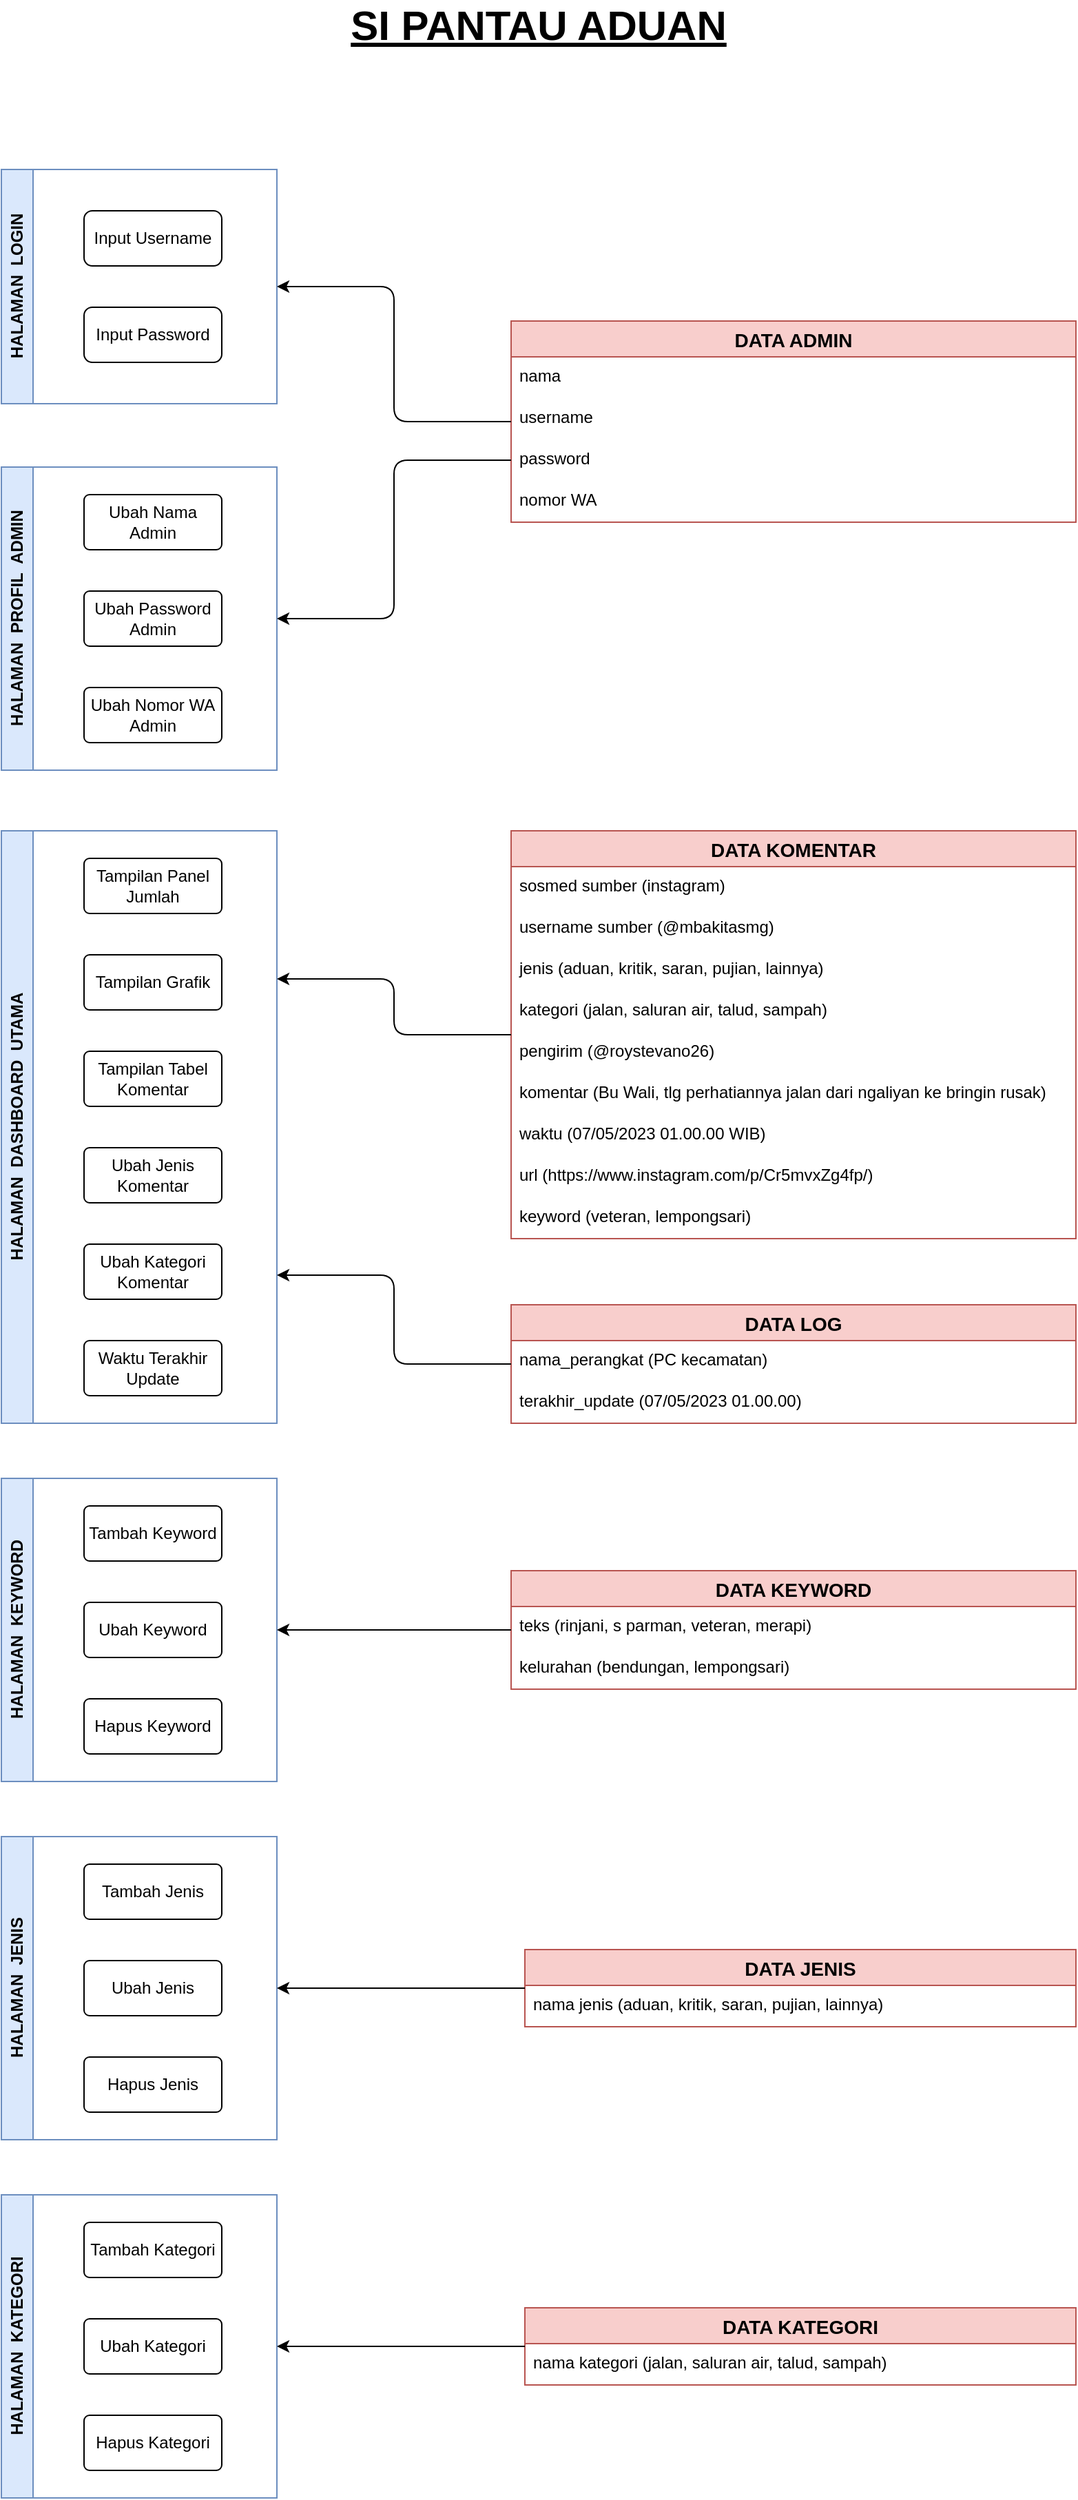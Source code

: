 <mxfile version="20.8.23" type="github">
  <diagram name="Page-1" id="fVVjiYOLdEUY9FC_VoC7">
    <mxGraphModel dx="1434" dy="1888" grid="1" gridSize="10" guides="1" tooltips="1" connect="1" arrows="1" fold="1" page="1" pageScale="1" pageWidth="850" pageHeight="1100" math="0" shadow="0">
      <root>
        <mxCell id="0" />
        <mxCell id="1" parent="0" />
        <mxCell id="ikwo513gBpJAwrxkAki0-43" value="DATA KOMENTAR" style="swimlane;fontStyle=1;childLayout=stackLayout;horizontal=1;startSize=26;horizontalStack=0;resizeParent=1;resizeParentMax=0;resizeLast=0;collapsible=1;marginBottom=0;align=center;fontSize=14;fillColor=#f8cecc;strokeColor=#b85450;" vertex="1" parent="1">
          <mxGeometry x="405" y="120" width="410" height="296" as="geometry" />
        </mxCell>
        <mxCell id="ikwo513gBpJAwrxkAki0-44" value="sosmed sumber (instagram)" style="text;strokeColor=none;fillColor=none;spacingLeft=4;spacingRight=4;overflow=hidden;rotatable=0;points=[[0,0.5],[1,0.5]];portConstraint=eastwest;fontSize=12;" vertex="1" parent="ikwo513gBpJAwrxkAki0-43">
          <mxGeometry y="26" width="410" height="30" as="geometry" />
        </mxCell>
        <mxCell id="ikwo513gBpJAwrxkAki0-45" value="username sumber (@mbakitasmg)" style="text;strokeColor=none;fillColor=none;spacingLeft=4;spacingRight=4;overflow=hidden;rotatable=0;points=[[0,0.5],[1,0.5]];portConstraint=eastwest;fontSize=12;" vertex="1" parent="ikwo513gBpJAwrxkAki0-43">
          <mxGeometry y="56" width="410" height="30" as="geometry" />
        </mxCell>
        <mxCell id="ikwo513gBpJAwrxkAki0-46" value="jenis (aduan, kritik, saran, pujian, lainnya)" style="text;strokeColor=none;fillColor=none;spacingLeft=4;spacingRight=4;overflow=hidden;rotatable=0;points=[[0,0.5],[1,0.5]];portConstraint=eastwest;fontSize=12;" vertex="1" parent="ikwo513gBpJAwrxkAki0-43">
          <mxGeometry y="86" width="410" height="30" as="geometry" />
        </mxCell>
        <mxCell id="ikwo513gBpJAwrxkAki0-47" value="kategori (jalan, saluran air, talud, sampah)" style="text;strokeColor=none;fillColor=none;spacingLeft=4;spacingRight=4;overflow=hidden;rotatable=0;points=[[0,0.5],[1,0.5]];portConstraint=eastwest;fontSize=12;" vertex="1" parent="ikwo513gBpJAwrxkAki0-43">
          <mxGeometry y="116" width="410" height="30" as="geometry" />
        </mxCell>
        <mxCell id="ikwo513gBpJAwrxkAki0-49" value="pengirim (@roystevano26)" style="text;strokeColor=none;fillColor=none;spacingLeft=4;spacingRight=4;overflow=hidden;rotatable=0;points=[[0,0.5],[1,0.5]];portConstraint=eastwest;fontSize=12;" vertex="1" parent="ikwo513gBpJAwrxkAki0-43">
          <mxGeometry y="146" width="410" height="30" as="geometry" />
        </mxCell>
        <mxCell id="ikwo513gBpJAwrxkAki0-50" value="komentar (Bu Wali, tlg perhatiannya jalan dari ngaliyan ke bringin rusak)" style="text;strokeColor=none;fillColor=none;spacingLeft=4;spacingRight=4;overflow=hidden;rotatable=0;points=[[0,0.5],[1,0.5]];portConstraint=eastwest;fontSize=12;" vertex="1" parent="ikwo513gBpJAwrxkAki0-43">
          <mxGeometry y="176" width="410" height="30" as="geometry" />
        </mxCell>
        <mxCell id="ikwo513gBpJAwrxkAki0-51" value="waktu (07/05/2023 01.00.00 WIB)" style="text;strokeColor=none;fillColor=none;spacingLeft=4;spacingRight=4;overflow=hidden;rotatable=0;points=[[0,0.5],[1,0.5]];portConstraint=eastwest;fontSize=12;" vertex="1" parent="ikwo513gBpJAwrxkAki0-43">
          <mxGeometry y="206" width="410" height="30" as="geometry" />
        </mxCell>
        <mxCell id="ikwo513gBpJAwrxkAki0-52" value="url (https://www.instagram.com/p/Cr5mvxZg4fp/)" style="text;strokeColor=none;fillColor=none;spacingLeft=4;spacingRight=4;overflow=hidden;rotatable=0;points=[[0,0.5],[1,0.5]];portConstraint=eastwest;fontSize=12;" vertex="1" parent="ikwo513gBpJAwrxkAki0-43">
          <mxGeometry y="236" width="410" height="30" as="geometry" />
        </mxCell>
        <mxCell id="ikwo513gBpJAwrxkAki0-75" value="keyword (veteran, lempongsari)" style="text;strokeColor=none;fillColor=none;spacingLeft=4;spacingRight=4;overflow=hidden;rotatable=0;points=[[0,0.5],[1,0.5]];portConstraint=eastwest;fontSize=12;" vertex="1" parent="ikwo513gBpJAwrxkAki0-43">
          <mxGeometry y="266" width="410" height="30" as="geometry" />
        </mxCell>
        <mxCell id="ikwo513gBpJAwrxkAki0-56" value="HALAMAN&amp;nbsp; LOGIN" style="swimlane;horizontal=0;whiteSpace=wrap;html=1;rounded=0;fillColor=#dae8fc;strokeColor=#6c8ebf;" vertex="1" parent="1">
          <mxGeometry x="35" y="-360" width="200" height="170" as="geometry">
            <mxRectangle x="10" y="-360" width="40" height="130" as="alternateBounds" />
          </mxGeometry>
        </mxCell>
        <mxCell id="ikwo513gBpJAwrxkAki0-13" value="Input Username" style="whiteSpace=wrap;html=1;align=center;rounded=1;" vertex="1" parent="ikwo513gBpJAwrxkAki0-56">
          <mxGeometry x="60" y="30" width="100" height="40" as="geometry" />
        </mxCell>
        <mxCell id="ikwo513gBpJAwrxkAki0-14" value="Input Password" style="whiteSpace=wrap;html=1;align=center;rounded=1;" vertex="1" parent="ikwo513gBpJAwrxkAki0-56">
          <mxGeometry x="60" y="100" width="100" height="40" as="geometry" />
        </mxCell>
        <mxCell id="ikwo513gBpJAwrxkAki0-59" value="DATA ADMIN" style="swimlane;fontStyle=1;childLayout=stackLayout;horizontal=1;startSize=26;horizontalStack=0;resizeParent=1;resizeParentMax=0;resizeLast=0;collapsible=1;marginBottom=0;align=center;fontSize=14;fillColor=#f8cecc;strokeColor=#b85450;" vertex="1" parent="1">
          <mxGeometry x="405" y="-250" width="410" height="146" as="geometry" />
        </mxCell>
        <mxCell id="ikwo513gBpJAwrxkAki0-60" value="nama" style="text;strokeColor=none;fillColor=none;spacingLeft=4;spacingRight=4;overflow=hidden;rotatable=0;points=[[0,0.5],[1,0.5]];portConstraint=eastwest;fontSize=12;" vertex="1" parent="ikwo513gBpJAwrxkAki0-59">
          <mxGeometry y="26" width="410" height="30" as="geometry" />
        </mxCell>
        <mxCell id="ikwo513gBpJAwrxkAki0-61" value="username" style="text;strokeColor=none;fillColor=none;spacingLeft=4;spacingRight=4;overflow=hidden;rotatable=0;points=[[0,0.5],[1,0.5]];portConstraint=eastwest;fontSize=12;" vertex="1" parent="ikwo513gBpJAwrxkAki0-59">
          <mxGeometry y="56" width="410" height="30" as="geometry" />
        </mxCell>
        <mxCell id="ikwo513gBpJAwrxkAki0-62" value="password" style="text;strokeColor=none;fillColor=none;spacingLeft=4;spacingRight=4;overflow=hidden;rotatable=0;points=[[0,0.5],[1,0.5]];portConstraint=eastwest;fontSize=12;" vertex="1" parent="ikwo513gBpJAwrxkAki0-59">
          <mxGeometry y="86" width="410" height="30" as="geometry" />
        </mxCell>
        <mxCell id="ikwo513gBpJAwrxkAki0-63" value="nomor WA" style="text;strokeColor=none;fillColor=none;spacingLeft=4;spacingRight=4;overflow=hidden;rotatable=0;points=[[0,0.5],[1,0.5]];portConstraint=eastwest;fontSize=12;" vertex="1" parent="ikwo513gBpJAwrxkAki0-59">
          <mxGeometry y="116" width="410" height="30" as="geometry" />
        </mxCell>
        <mxCell id="ikwo513gBpJAwrxkAki0-64" value="HALAMAN&amp;nbsp; DASHBOARD&amp;nbsp; UTAMA" style="swimlane;horizontal=0;whiteSpace=wrap;html=1;rounded=0;fillColor=#dae8fc;strokeColor=#6c8ebf;" vertex="1" parent="1">
          <mxGeometry x="35" y="120" width="200" height="430" as="geometry" />
        </mxCell>
        <mxCell id="ikwo513gBpJAwrxkAki0-40" value="Tampilan Grafik" style="rounded=1;arcSize=10;whiteSpace=wrap;html=1;align=center;" vertex="1" parent="ikwo513gBpJAwrxkAki0-64">
          <mxGeometry x="60" y="90" width="100" height="40" as="geometry" />
        </mxCell>
        <mxCell id="ikwo513gBpJAwrxkAki0-39" value="Tampilan Tabel Komentar" style="rounded=1;arcSize=10;whiteSpace=wrap;html=1;align=center;" vertex="1" parent="ikwo513gBpJAwrxkAki0-64">
          <mxGeometry x="60" y="160" width="100" height="40" as="geometry" />
        </mxCell>
        <mxCell id="ikwo513gBpJAwrxkAki0-65" value="Tampilan Panel Jumlah" style="rounded=1;arcSize=10;whiteSpace=wrap;html=1;align=center;" vertex="1" parent="ikwo513gBpJAwrxkAki0-64">
          <mxGeometry x="60" y="20" width="100" height="40" as="geometry" />
        </mxCell>
        <mxCell id="ikwo513gBpJAwrxkAki0-92" value="Ubah Jenis Komentar" style="rounded=1;arcSize=10;whiteSpace=wrap;html=1;align=center;" vertex="1" parent="ikwo513gBpJAwrxkAki0-64">
          <mxGeometry x="60" y="230" width="100" height="40" as="geometry" />
        </mxCell>
        <mxCell id="ikwo513gBpJAwrxkAki0-93" value="Ubah Kategori Komentar" style="rounded=1;arcSize=10;whiteSpace=wrap;html=1;align=center;" vertex="1" parent="ikwo513gBpJAwrxkAki0-64">
          <mxGeometry x="60" y="300" width="100" height="40" as="geometry" />
        </mxCell>
        <mxCell id="ikwo513gBpJAwrxkAki0-99" value="Waktu Terakhir Update" style="rounded=1;arcSize=10;whiteSpace=wrap;html=1;align=center;" vertex="1" parent="ikwo513gBpJAwrxkAki0-64">
          <mxGeometry x="60" y="370" width="100" height="40" as="geometry" />
        </mxCell>
        <mxCell id="ikwo513gBpJAwrxkAki0-66" value="DATA LOG" style="swimlane;fontStyle=1;childLayout=stackLayout;horizontal=1;startSize=26;horizontalStack=0;resizeParent=1;resizeParentMax=0;resizeLast=0;collapsible=1;marginBottom=0;align=center;fontSize=14;fillColor=#f8cecc;strokeColor=#b85450;" vertex="1" parent="1">
          <mxGeometry x="405" y="464" width="410" height="86" as="geometry" />
        </mxCell>
        <mxCell id="ikwo513gBpJAwrxkAki0-67" value="nama_perangkat (PC kecamatan)" style="text;strokeColor=none;fillColor=none;spacingLeft=4;spacingRight=4;overflow=hidden;rotatable=0;points=[[0,0.5],[1,0.5]];portConstraint=eastwest;fontSize=12;" vertex="1" parent="ikwo513gBpJAwrxkAki0-66">
          <mxGeometry y="26" width="410" height="30" as="geometry" />
        </mxCell>
        <mxCell id="ikwo513gBpJAwrxkAki0-68" value="terakhir_update (07/05/2023 01.00.00)" style="text;strokeColor=none;fillColor=none;spacingLeft=4;spacingRight=4;overflow=hidden;rotatable=0;points=[[0,0.5],[1,0.5]];portConstraint=eastwest;fontSize=12;" vertex="1" parent="ikwo513gBpJAwrxkAki0-66">
          <mxGeometry y="56" width="410" height="30" as="geometry" />
        </mxCell>
        <mxCell id="ikwo513gBpJAwrxkAki0-71" value="HALAMAN&amp;nbsp; KEYWORD" style="swimlane;horizontal=0;whiteSpace=wrap;html=1;rounded=0;fillColor=#dae8fc;strokeColor=#6c8ebf;" vertex="1" parent="1">
          <mxGeometry x="35" y="590" width="200" height="220" as="geometry" />
        </mxCell>
        <mxCell id="ikwo513gBpJAwrxkAki0-16" value="Tambah Keyword" style="rounded=1;arcSize=10;whiteSpace=wrap;html=1;align=center;" vertex="1" parent="ikwo513gBpJAwrxkAki0-71">
          <mxGeometry x="60" y="20" width="100" height="40" as="geometry" />
        </mxCell>
        <mxCell id="ikwo513gBpJAwrxkAki0-20" value="Ubah Keyword" style="rounded=1;arcSize=10;whiteSpace=wrap;html=1;align=center;" vertex="1" parent="ikwo513gBpJAwrxkAki0-71">
          <mxGeometry x="60" y="90" width="100" height="40" as="geometry" />
        </mxCell>
        <mxCell id="ikwo513gBpJAwrxkAki0-21" value="Hapus Keyword" style="rounded=1;arcSize=10;whiteSpace=wrap;html=1;align=center;" vertex="1" parent="ikwo513gBpJAwrxkAki0-71">
          <mxGeometry x="60" y="160" width="100" height="40" as="geometry" />
        </mxCell>
        <mxCell id="ikwo513gBpJAwrxkAki0-72" value="DATA KEYWORD" style="swimlane;fontStyle=1;childLayout=stackLayout;horizontal=1;startSize=26;horizontalStack=0;resizeParent=1;resizeParentMax=0;resizeLast=0;collapsible=1;marginBottom=0;align=center;fontSize=14;fillColor=#f8cecc;strokeColor=#b85450;" vertex="1" parent="1">
          <mxGeometry x="405" y="657" width="410" height="86" as="geometry" />
        </mxCell>
        <mxCell id="ikwo513gBpJAwrxkAki0-73" value="teks (rinjani, s parman, veteran, merapi)" style="text;strokeColor=none;fillColor=none;spacingLeft=4;spacingRight=4;overflow=hidden;rotatable=0;points=[[0,0.5],[1,0.5]];portConstraint=eastwest;fontSize=12;" vertex="1" parent="ikwo513gBpJAwrxkAki0-72">
          <mxGeometry y="26" width="410" height="30" as="geometry" />
        </mxCell>
        <mxCell id="ikwo513gBpJAwrxkAki0-76" value="kelurahan (bendungan, lempongsari)" style="text;strokeColor=none;fillColor=none;spacingLeft=4;spacingRight=4;overflow=hidden;rotatable=0;points=[[0,0.5],[1,0.5]];portConstraint=eastwest;fontSize=12;" vertex="1" parent="ikwo513gBpJAwrxkAki0-72">
          <mxGeometry y="56" width="410" height="30" as="geometry" />
        </mxCell>
        <mxCell id="ikwo513gBpJAwrxkAki0-77" value="HALAMAN&amp;nbsp; JENIS" style="swimlane;horizontal=0;whiteSpace=wrap;html=1;rounded=0;fillColor=#dae8fc;strokeColor=#6c8ebf;" vertex="1" parent="1">
          <mxGeometry x="35" y="850" width="200" height="220" as="geometry" />
        </mxCell>
        <mxCell id="ikwo513gBpJAwrxkAki0-78" value="Tambah Jenis" style="rounded=1;arcSize=10;whiteSpace=wrap;html=1;align=center;" vertex="1" parent="ikwo513gBpJAwrxkAki0-77">
          <mxGeometry x="60" y="20" width="100" height="40" as="geometry" />
        </mxCell>
        <mxCell id="ikwo513gBpJAwrxkAki0-79" value="Ubah Jenis" style="rounded=1;arcSize=10;whiteSpace=wrap;html=1;align=center;" vertex="1" parent="ikwo513gBpJAwrxkAki0-77">
          <mxGeometry x="60" y="90" width="100" height="40" as="geometry" />
        </mxCell>
        <mxCell id="ikwo513gBpJAwrxkAki0-80" value="Hapus Jenis" style="rounded=1;arcSize=10;whiteSpace=wrap;html=1;align=center;" vertex="1" parent="ikwo513gBpJAwrxkAki0-77">
          <mxGeometry x="60" y="160" width="100" height="40" as="geometry" />
        </mxCell>
        <mxCell id="ikwo513gBpJAwrxkAki0-81" value="DATA JENIS" style="swimlane;fontStyle=1;childLayout=stackLayout;horizontal=1;startSize=26;horizontalStack=0;resizeParent=1;resizeParentMax=0;resizeLast=0;collapsible=1;marginBottom=0;align=center;fontSize=14;fillColor=#f8cecc;strokeColor=#b85450;" vertex="1" parent="1">
          <mxGeometry x="415" y="932" width="400" height="56" as="geometry" />
        </mxCell>
        <mxCell id="ikwo513gBpJAwrxkAki0-82" value="nama jenis (aduan, kritik, saran, pujian, lainnya)" style="text;strokeColor=none;fillColor=none;spacingLeft=4;spacingRight=4;overflow=hidden;rotatable=0;points=[[0,0.5],[1,0.5]];portConstraint=eastwest;fontSize=12;" vertex="1" parent="ikwo513gBpJAwrxkAki0-81">
          <mxGeometry y="26" width="400" height="30" as="geometry" />
        </mxCell>
        <mxCell id="ikwo513gBpJAwrxkAki0-84" value="HALAMAN&amp;nbsp; KATEGORI" style="swimlane;horizontal=0;whiteSpace=wrap;html=1;rounded=0;fillColor=#dae8fc;strokeColor=#6c8ebf;" vertex="1" parent="1">
          <mxGeometry x="35" y="1110" width="200" height="220" as="geometry" />
        </mxCell>
        <mxCell id="ikwo513gBpJAwrxkAki0-85" value="Tambah Kategori" style="rounded=1;arcSize=10;whiteSpace=wrap;html=1;align=center;" vertex="1" parent="ikwo513gBpJAwrxkAki0-84">
          <mxGeometry x="60" y="20" width="100" height="40" as="geometry" />
        </mxCell>
        <mxCell id="ikwo513gBpJAwrxkAki0-86" value="Ubah Kategori" style="rounded=1;arcSize=10;whiteSpace=wrap;html=1;align=center;" vertex="1" parent="ikwo513gBpJAwrxkAki0-84">
          <mxGeometry x="60" y="90" width="100" height="40" as="geometry" />
        </mxCell>
        <mxCell id="ikwo513gBpJAwrxkAki0-87" value="Hapus Kategori" style="rounded=1;arcSize=10;whiteSpace=wrap;html=1;align=center;" vertex="1" parent="ikwo513gBpJAwrxkAki0-84">
          <mxGeometry x="60" y="160" width="100" height="40" as="geometry" />
        </mxCell>
        <mxCell id="ikwo513gBpJAwrxkAki0-88" value="DATA KATEGORI" style="swimlane;fontStyle=1;childLayout=stackLayout;horizontal=1;startSize=26;horizontalStack=0;resizeParent=1;resizeParentMax=0;resizeLast=0;collapsible=1;marginBottom=0;align=center;fontSize=14;fillColor=#f8cecc;strokeColor=#b85450;" vertex="1" parent="1">
          <mxGeometry x="415" y="1192" width="400" height="56" as="geometry" />
        </mxCell>
        <mxCell id="ikwo513gBpJAwrxkAki0-89" value="nama kategori (jalan, saluran air, talud, sampah)" style="text;strokeColor=none;fillColor=none;spacingLeft=4;spacingRight=4;overflow=hidden;rotatable=0;points=[[0,0.5],[1,0.5]];portConstraint=eastwest;fontSize=12;" vertex="1" parent="ikwo513gBpJAwrxkAki0-88">
          <mxGeometry y="26" width="400" height="30" as="geometry" />
        </mxCell>
        <mxCell id="ikwo513gBpJAwrxkAki0-90" style="edgeStyle=orthogonalEdgeStyle;rounded=1;orthogonalLoop=1;jettySize=auto;html=1;entryX=1;entryY=0.5;entryDx=0;entryDy=0;" edge="1" parent="1" source="ikwo513gBpJAwrxkAki0-59" target="ikwo513gBpJAwrxkAki0-56">
          <mxGeometry relative="1" as="geometry" />
        </mxCell>
        <mxCell id="ikwo513gBpJAwrxkAki0-91" style="edgeStyle=orthogonalEdgeStyle;rounded=1;orthogonalLoop=1;jettySize=auto;html=1;entryX=1;entryY=0.25;entryDx=0;entryDy=0;" edge="1" parent="1" source="ikwo513gBpJAwrxkAki0-43" target="ikwo513gBpJAwrxkAki0-64">
          <mxGeometry relative="1" as="geometry" />
        </mxCell>
        <mxCell id="ikwo513gBpJAwrxkAki0-94" style="edgeStyle=orthogonalEdgeStyle;rounded=1;orthogonalLoop=1;jettySize=auto;html=1;entryX=1;entryY=0.75;entryDx=0;entryDy=0;" edge="1" parent="1" source="ikwo513gBpJAwrxkAki0-66" target="ikwo513gBpJAwrxkAki0-64">
          <mxGeometry relative="1" as="geometry" />
        </mxCell>
        <mxCell id="ikwo513gBpJAwrxkAki0-95" style="edgeStyle=orthogonalEdgeStyle;rounded=1;orthogonalLoop=1;jettySize=auto;html=1;entryX=1;entryY=0.5;entryDx=0;entryDy=0;" edge="1" parent="1" source="ikwo513gBpJAwrxkAki0-72" target="ikwo513gBpJAwrxkAki0-71">
          <mxGeometry relative="1" as="geometry" />
        </mxCell>
        <mxCell id="ikwo513gBpJAwrxkAki0-96" style="edgeStyle=orthogonalEdgeStyle;rounded=1;orthogonalLoop=1;jettySize=auto;html=1;entryX=1;entryY=0.5;entryDx=0;entryDy=0;" edge="1" parent="1" source="ikwo513gBpJAwrxkAki0-81" target="ikwo513gBpJAwrxkAki0-77">
          <mxGeometry relative="1" as="geometry" />
        </mxCell>
        <mxCell id="ikwo513gBpJAwrxkAki0-97" style="edgeStyle=orthogonalEdgeStyle;rounded=1;orthogonalLoop=1;jettySize=auto;html=1;entryX=1;entryY=0.5;entryDx=0;entryDy=0;" edge="1" parent="1" source="ikwo513gBpJAwrxkAki0-88" target="ikwo513gBpJAwrxkAki0-84">
          <mxGeometry relative="1" as="geometry" />
        </mxCell>
        <mxCell id="ikwo513gBpJAwrxkAki0-98" value="SI PANTAU ADUAN" style="text;html=1;strokeColor=none;fillColor=none;align=center;verticalAlign=middle;whiteSpace=wrap;rounded=0;fontSize=30;fontStyle=5" vertex="1" parent="1">
          <mxGeometry x="255" y="-480" width="340" height="30" as="geometry" />
        </mxCell>
        <mxCell id="ikwo513gBpJAwrxkAki0-105" value="HALAMAN&amp;nbsp; PROFIL&amp;nbsp; ADMIN" style="swimlane;horizontal=0;whiteSpace=wrap;html=1;rounded=0;fillColor=#dae8fc;strokeColor=#6c8ebf;" vertex="1" parent="1">
          <mxGeometry x="35" y="-144" width="200" height="220" as="geometry" />
        </mxCell>
        <mxCell id="ikwo513gBpJAwrxkAki0-106" value="Ubah Nama Admin" style="rounded=1;arcSize=10;whiteSpace=wrap;html=1;align=center;" vertex="1" parent="ikwo513gBpJAwrxkAki0-105">
          <mxGeometry x="60" y="20" width="100" height="40" as="geometry" />
        </mxCell>
        <mxCell id="ikwo513gBpJAwrxkAki0-107" value="Ubah Password Admin" style="rounded=1;arcSize=10;whiteSpace=wrap;html=1;align=center;" vertex="1" parent="ikwo513gBpJAwrxkAki0-105">
          <mxGeometry x="60" y="90" width="100" height="40" as="geometry" />
        </mxCell>
        <mxCell id="ikwo513gBpJAwrxkAki0-108" value="Ubah Nomor WA&lt;br&gt;Admin" style="rounded=1;arcSize=10;whiteSpace=wrap;html=1;align=center;" vertex="1" parent="ikwo513gBpJAwrxkAki0-105">
          <mxGeometry x="60" y="160" width="100" height="40" as="geometry" />
        </mxCell>
        <mxCell id="ikwo513gBpJAwrxkAki0-114" style="edgeStyle=orthogonalEdgeStyle;rounded=1;orthogonalLoop=1;jettySize=auto;html=1;exitX=0;exitY=0.5;exitDx=0;exitDy=0;fontSize=30;" edge="1" parent="1" source="ikwo513gBpJAwrxkAki0-62" target="ikwo513gBpJAwrxkAki0-105">
          <mxGeometry relative="1" as="geometry" />
        </mxCell>
      </root>
    </mxGraphModel>
  </diagram>
</mxfile>
